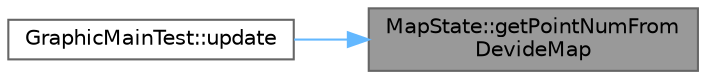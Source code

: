 digraph "MapState::getPointNumFromDevideMap"
{
 // LATEX_PDF_SIZE
  bgcolor="transparent";
  edge [fontname=Helvetica,fontsize=10,labelfontname=Helvetica,labelfontsize=10];
  node [fontname=Helvetica,fontsize=10,shape=box,height=0.2,width=0.4];
  rankdir="RL";
  Node1 [id="Node000001",label="MapState::getPointNumFrom\lDevideMap",height=0.2,width=0.4,color="gray40", fillcolor="grey60", style="filled", fontcolor="black",tooltip=" "];
  Node1 -> Node2 [id="edge1_Node000001_Node000002",dir="back",color="steelblue1",style="solid",tooltip=" "];
  Node2 [id="Node000002",label="GraphicMainTest::update",height=0.2,width=0.4,color="grey40", fillcolor="white", style="filled",URL="$class_graphic_main_test.html#a661e1c27659f504aeb8acc2ac1a907d6",tooltip="描画画面の更新を行う．純粋仮想関数のため，継承先では必ずoverrideする必要がある．"];
}
